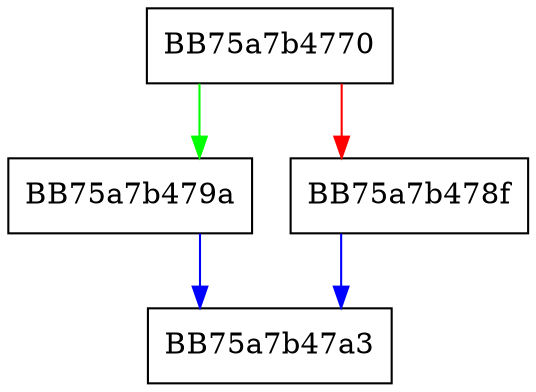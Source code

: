 digraph FPU_fldln2 {
  node [shape="box"];
  graph [splines=ortho];
  BB75a7b4770 -> BB75a7b479a [color="green"];
  BB75a7b4770 -> BB75a7b478f [color="red"];
  BB75a7b478f -> BB75a7b47a3 [color="blue"];
  BB75a7b479a -> BB75a7b47a3 [color="blue"];
}